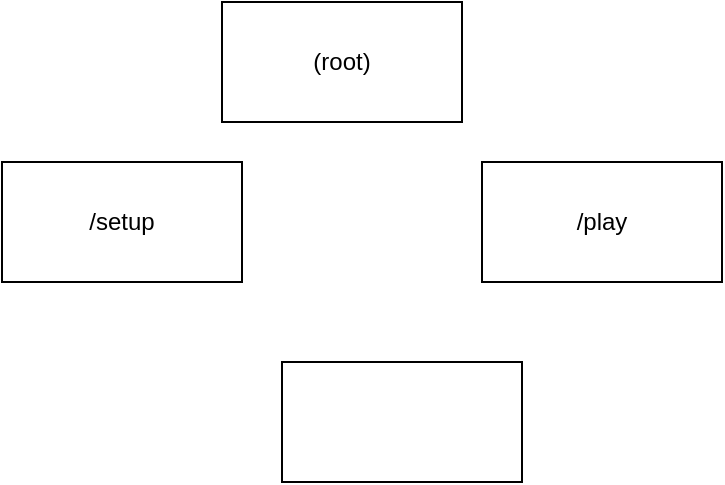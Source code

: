 <mxfile>
    <diagram id="T3Qnzbukk5YwggYjhteA" name="Page-1">
        <mxGraphModel dx="746" dy="419" grid="1" gridSize="10" guides="1" tooltips="1" connect="1" arrows="1" fold="1" page="1" pageScale="1" pageWidth="850" pageHeight="1100" math="0" shadow="0">
            <root>
                <mxCell id="0"/>
                <mxCell id="1" parent="0"/>
                <mxCell id="2" value="(root)" style="rounded=0;whiteSpace=wrap;html=1;" vertex="1" parent="1">
                    <mxGeometry x="280" y="60" width="120" height="60" as="geometry"/>
                </mxCell>
                <mxCell id="3" value="/play" style="rounded=0;whiteSpace=wrap;html=1;" vertex="1" parent="1">
                    <mxGeometry x="410" y="140" width="120" height="60" as="geometry"/>
                </mxCell>
                <mxCell id="4" value="/setup" style="rounded=0;whiteSpace=wrap;html=1;" vertex="1" parent="1">
                    <mxGeometry x="170" y="140" width="120" height="60" as="geometry"/>
                </mxCell>
                <mxCell id="5" value="" style="rounded=0;whiteSpace=wrap;html=1;" vertex="1" parent="1">
                    <mxGeometry x="310" y="240" width="120" height="60" as="geometry"/>
                </mxCell>
            </root>
        </mxGraphModel>
    </diagram>
</mxfile>